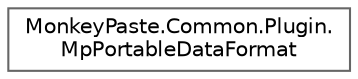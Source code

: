 digraph "Graphical Class Hierarchy"
{
 // LATEX_PDF_SIZE
  bgcolor="transparent";
  edge [fontname=Helvetica,fontsize=10,labelfontname=Helvetica,labelfontsize=10];
  node [fontname=Helvetica,fontsize=10,shape=box,height=0.2,width=0.4];
  rankdir="LR";
  Node0 [id="Node000000",label="MonkeyPaste.Common.Plugin.\lMpPortableDataFormat",height=0.2,width=0.4,color="grey40", fillcolor="white", style="filled",URL="$class_monkey_paste_1_1_common_1_1_plugin_1_1_mp_portable_data_format.html",tooltip=" "];
}
